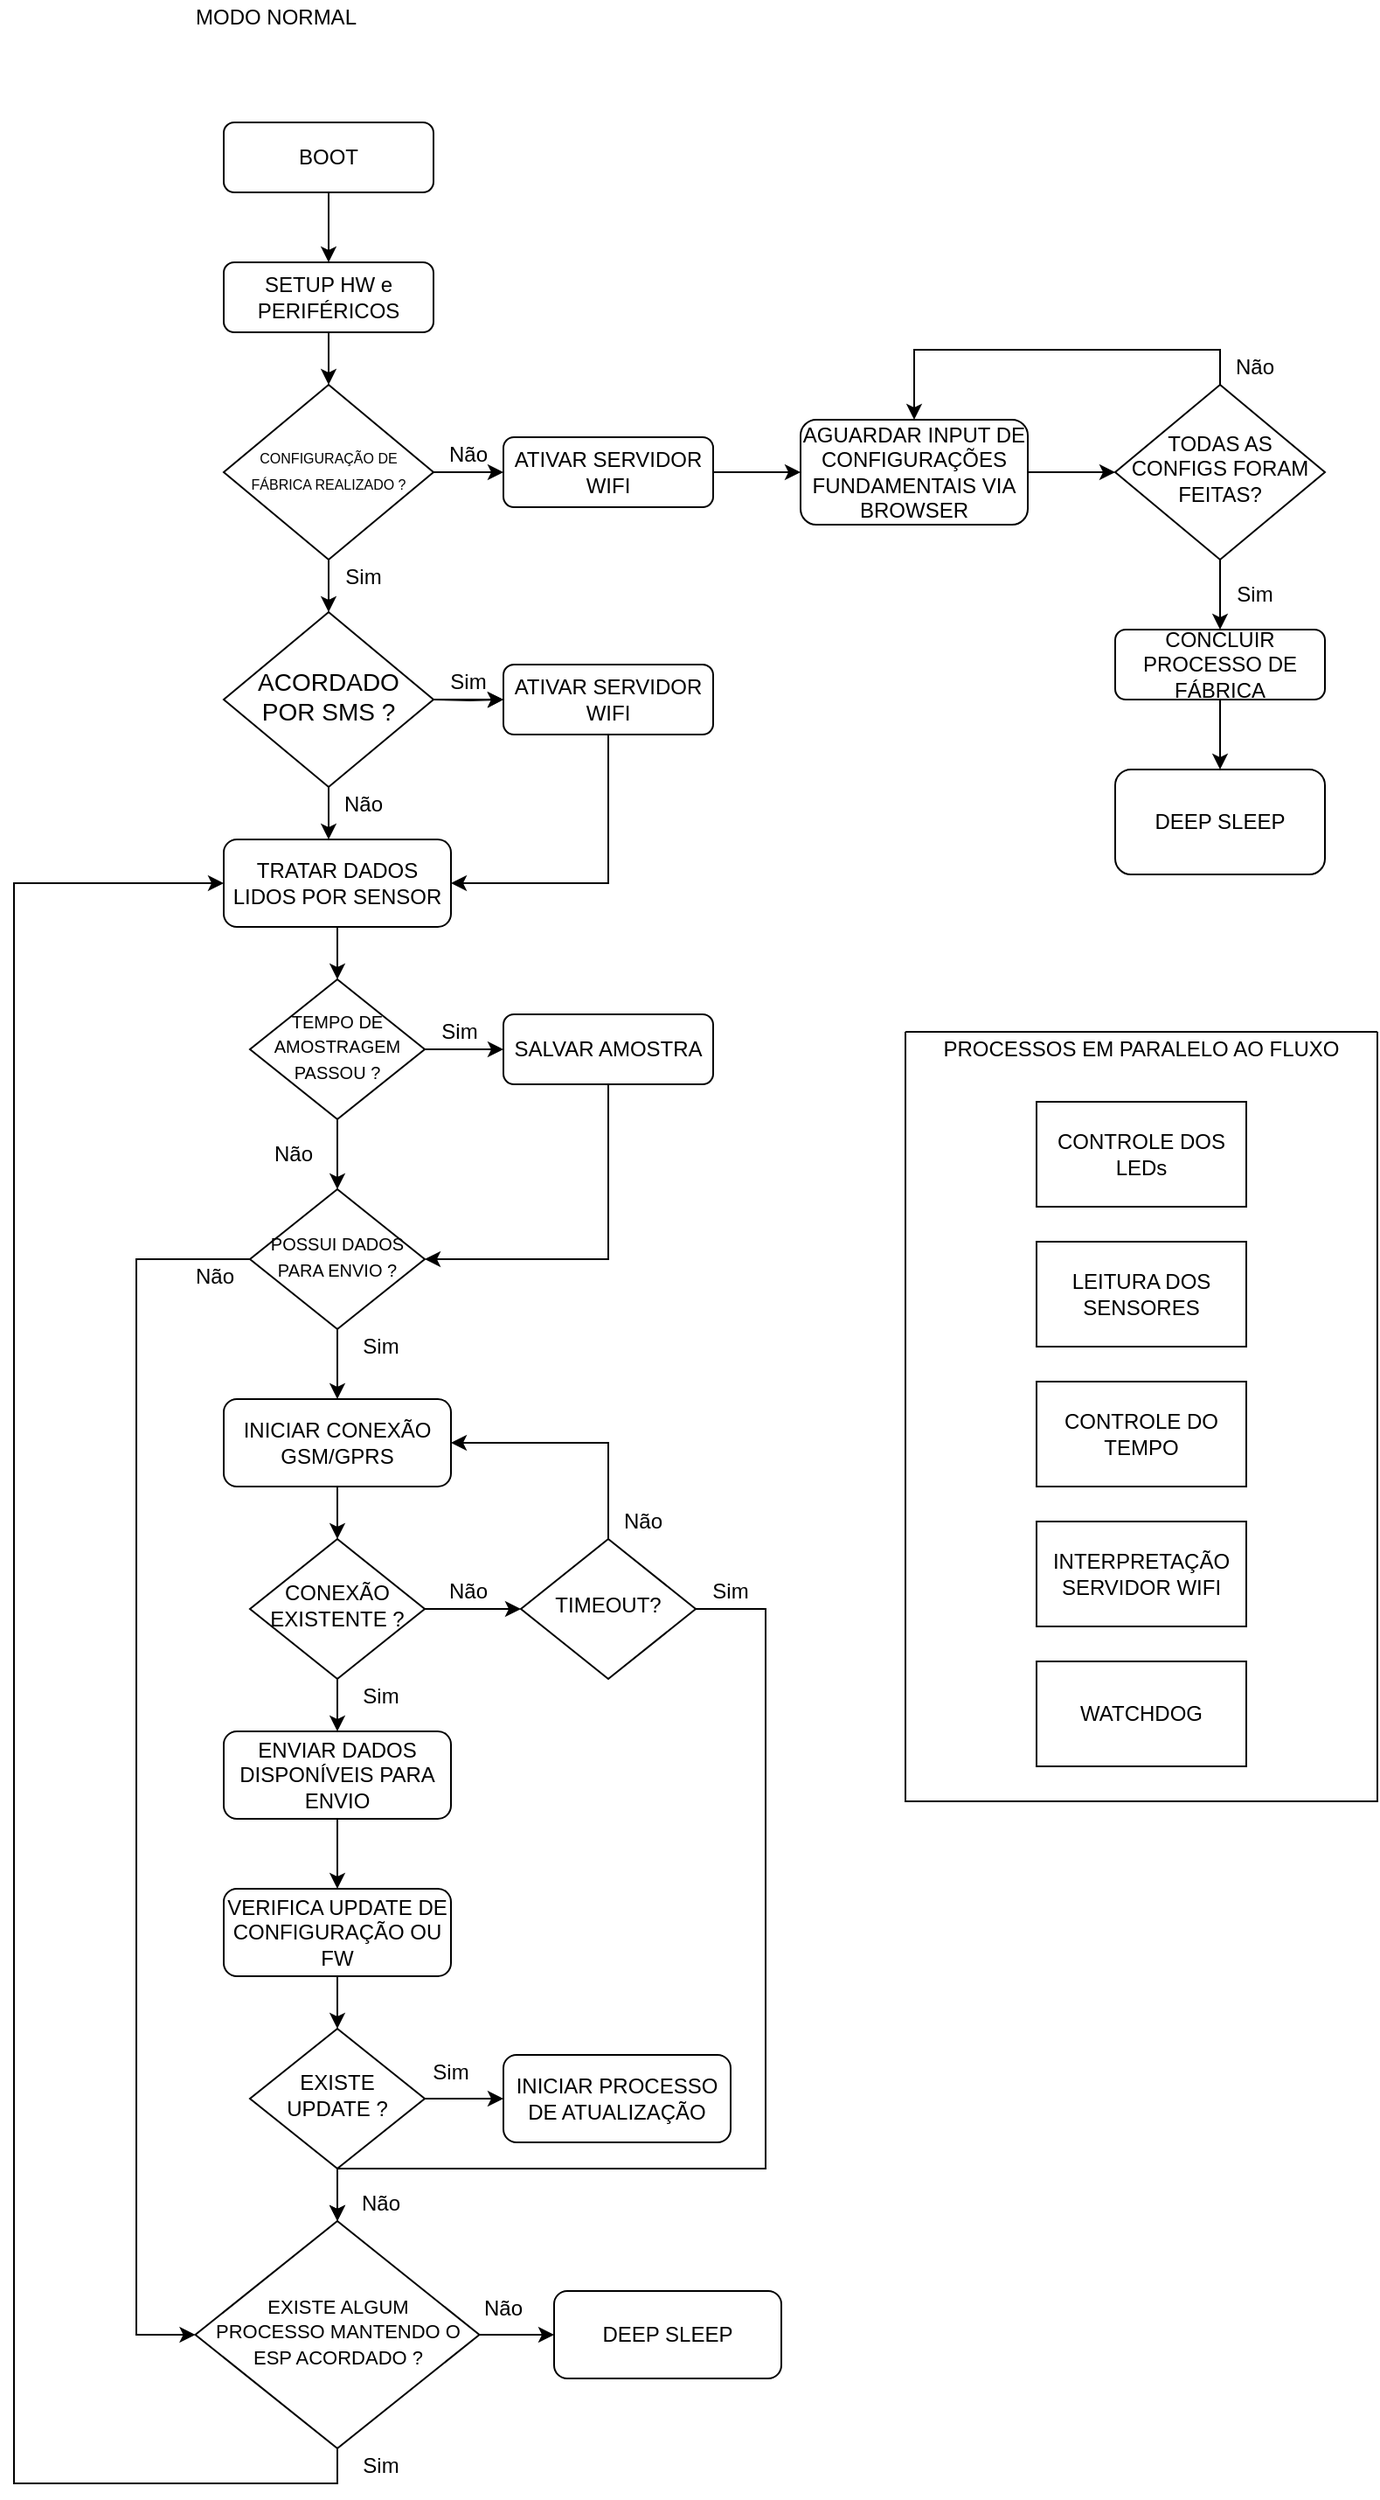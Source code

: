 <mxfile version="14.6.10" type="device"><diagram id="C5RBs43oDa-KdzZeNtuy" name="Page-1"><mxGraphModel dx="946" dy="591" grid="1" gridSize="10" guides="1" tooltips="1" connect="1" arrows="1" fold="1" page="1" pageScale="1" pageWidth="827" pageHeight="1169" background="#ffffff" math="0" shadow="0"><root><mxCell id="WIyWlLk6GJQsqaUBKTNV-0"/><mxCell id="WIyWlLk6GJQsqaUBKTNV-1" parent="WIyWlLk6GJQsqaUBKTNV-0"/><mxCell id="Q8cTc-LHssNx8W4xDPkn-7" value="" style="edgeStyle=orthogonalEdgeStyle;rounded=0;orthogonalLoop=1;jettySize=auto;html=1;" edge="1" parent="WIyWlLk6GJQsqaUBKTNV-1" source="WIyWlLk6GJQsqaUBKTNV-3" target="Q8cTc-LHssNx8W4xDPkn-2"><mxGeometry relative="1" as="geometry"/></mxCell><mxCell id="WIyWlLk6GJQsqaUBKTNV-3" value="BOOT" style="rounded=1;whiteSpace=wrap;html=1;fontSize=12;glass=0;strokeWidth=1;shadow=0;" parent="WIyWlLk6GJQsqaUBKTNV-1" vertex="1"><mxGeometry x="160" y="120" width="120" height="40" as="geometry"/></mxCell><mxCell id="Q8cTc-LHssNx8W4xDPkn-6" value="" style="edgeStyle=orthogonalEdgeStyle;rounded=0;orthogonalLoop=1;jettySize=auto;html=1;" edge="1" parent="WIyWlLk6GJQsqaUBKTNV-1" source="Q8cTc-LHssNx8W4xDPkn-2" target="Q8cTc-LHssNx8W4xDPkn-3"><mxGeometry relative="1" as="geometry"/></mxCell><mxCell id="Q8cTc-LHssNx8W4xDPkn-2" value="SETUP HW e PERIFÉRICOS" style="rounded=1;whiteSpace=wrap;html=1;fontSize=12;glass=0;strokeWidth=1;shadow=0;" vertex="1" parent="WIyWlLk6GJQsqaUBKTNV-1"><mxGeometry x="160" y="200" width="120" height="40" as="geometry"/></mxCell><mxCell id="Q8cTc-LHssNx8W4xDPkn-9" value="" style="edgeStyle=orthogonalEdgeStyle;rounded=0;orthogonalLoop=1;jettySize=auto;html=1;" edge="1" parent="WIyWlLk6GJQsqaUBKTNV-1" source="Q8cTc-LHssNx8W4xDPkn-3" target="Q8cTc-LHssNx8W4xDPkn-8"><mxGeometry relative="1" as="geometry"/></mxCell><mxCell id="Q8cTc-LHssNx8W4xDPkn-13" value="" style="edgeStyle=orthogonalEdgeStyle;rounded=0;orthogonalLoop=1;jettySize=auto;html=1;" edge="1" parent="WIyWlLk6GJQsqaUBKTNV-1" source="Q8cTc-LHssNx8W4xDPkn-3" target="Q8cTc-LHssNx8W4xDPkn-12"><mxGeometry relative="1" as="geometry"/></mxCell><mxCell id="Q8cTc-LHssNx8W4xDPkn-3" value="&lt;font style=&quot;font-size: 8px&quot;&gt;CONFIGURAÇÃO DE FÁBRICA REALIZADO ?&lt;/font&gt;" style="rhombus;whiteSpace=wrap;html=1;shadow=0;fontFamily=Helvetica;fontSize=12;align=center;strokeWidth=1;spacing=6;spacingTop=-4;" vertex="1" parent="WIyWlLk6GJQsqaUBKTNV-1"><mxGeometry x="160" y="270" width="120" height="100" as="geometry"/></mxCell><mxCell id="Q8cTc-LHssNx8W4xDPkn-76" value="" style="edgeStyle=orthogonalEdgeStyle;rounded=0;orthogonalLoop=1;jettySize=auto;html=1;" edge="1" parent="WIyWlLk6GJQsqaUBKTNV-1" source="Q8cTc-LHssNx8W4xDPkn-8" target="Q8cTc-LHssNx8W4xDPkn-75"><mxGeometry relative="1" as="geometry"/></mxCell><mxCell id="Q8cTc-LHssNx8W4xDPkn-8" value="ATIVAR SERVIDOR WIFI" style="rounded=1;whiteSpace=wrap;html=1;fontSize=12;glass=0;strokeWidth=1;shadow=0;" vertex="1" parent="WIyWlLk6GJQsqaUBKTNV-1"><mxGeometry x="320" y="300" width="120" height="40" as="geometry"/></mxCell><mxCell id="Q8cTc-LHssNx8W4xDPkn-10" value="MODO NORMAL" style="text;html=1;strokeColor=none;fillColor=none;align=center;verticalAlign=middle;whiteSpace=wrap;rounded=0;" vertex="1" parent="WIyWlLk6GJQsqaUBKTNV-1"><mxGeometry x="110" y="50" width="160" height="20" as="geometry"/></mxCell><mxCell id="Q8cTc-LHssNx8W4xDPkn-20" value="" style="edgeStyle=orthogonalEdgeStyle;rounded=0;orthogonalLoop=1;jettySize=auto;html=1;" edge="1" parent="WIyWlLk6GJQsqaUBKTNV-1" source="Q8cTc-LHssNx8W4xDPkn-12" target="Q8cTc-LHssNx8W4xDPkn-17"><mxGeometry relative="1" as="geometry"/></mxCell><mxCell id="Q8cTc-LHssNx8W4xDPkn-27" value="" style="edgeStyle=orthogonalEdgeStyle;rounded=0;orthogonalLoop=1;jettySize=auto;html=1;" edge="1" parent="WIyWlLk6GJQsqaUBKTNV-1" source="Q8cTc-LHssNx8W4xDPkn-12"><mxGeometry relative="1" as="geometry"><mxPoint x="220" y="530" as="targetPoint"/></mxGeometry></mxCell><mxCell id="Q8cTc-LHssNx8W4xDPkn-12" value="&lt;font style=&quot;font-size: 14px&quot;&gt;ACORDADO POR SMS ?&lt;/font&gt;" style="rhombus;whiteSpace=wrap;html=1;shadow=0;fontFamily=Helvetica;fontSize=12;align=center;strokeWidth=1;spacing=6;spacingTop=-4;" vertex="1" parent="WIyWlLk6GJQsqaUBKTNV-1"><mxGeometry x="160" y="400" width="120" height="100" as="geometry"/></mxCell><mxCell id="Q8cTc-LHssNx8W4xDPkn-14" value="Não" style="text;html=1;strokeColor=none;fillColor=none;align=center;verticalAlign=middle;whiteSpace=wrap;rounded=0;" vertex="1" parent="WIyWlLk6GJQsqaUBKTNV-1"><mxGeometry x="280" y="300" width="40" height="20" as="geometry"/></mxCell><mxCell id="Q8cTc-LHssNx8W4xDPkn-15" value="Sim" style="text;html=1;strokeColor=none;fillColor=none;align=center;verticalAlign=middle;whiteSpace=wrap;rounded=0;" vertex="1" parent="WIyWlLk6GJQsqaUBKTNV-1"><mxGeometry x="220" y="370" width="40" height="20" as="geometry"/></mxCell><mxCell id="Q8cTc-LHssNx8W4xDPkn-16" value="" style="edgeStyle=orthogonalEdgeStyle;rounded=0;orthogonalLoop=1;jettySize=auto;html=1;" edge="1" parent="WIyWlLk6GJQsqaUBKTNV-1" target="Q8cTc-LHssNx8W4xDPkn-17"><mxGeometry relative="1" as="geometry"><mxPoint x="280" y="450" as="sourcePoint"/></mxGeometry></mxCell><mxCell id="Q8cTc-LHssNx8W4xDPkn-32" style="edgeStyle=orthogonalEdgeStyle;rounded=0;orthogonalLoop=1;jettySize=auto;html=1;exitX=0.5;exitY=1;exitDx=0;exitDy=0;entryX=1;entryY=0.5;entryDx=0;entryDy=0;" edge="1" parent="WIyWlLk6GJQsqaUBKTNV-1" source="Q8cTc-LHssNx8W4xDPkn-17" target="Q8cTc-LHssNx8W4xDPkn-29"><mxGeometry relative="1" as="geometry"/></mxCell><mxCell id="Q8cTc-LHssNx8W4xDPkn-17" value="ATIVAR SERVIDOR WIFI" style="rounded=1;whiteSpace=wrap;html=1;fontSize=12;glass=0;strokeWidth=1;shadow=0;" vertex="1" parent="WIyWlLk6GJQsqaUBKTNV-1"><mxGeometry x="320" y="430" width="120" height="40" as="geometry"/></mxCell><mxCell id="Q8cTc-LHssNx8W4xDPkn-18" value="Sim" style="text;html=1;strokeColor=none;fillColor=none;align=center;verticalAlign=middle;whiteSpace=wrap;rounded=0;" vertex="1" parent="WIyWlLk6GJQsqaUBKTNV-1"><mxGeometry x="280" y="430" width="40" height="20" as="geometry"/></mxCell><mxCell id="Q8cTc-LHssNx8W4xDPkn-28" value="Não" style="text;html=1;strokeColor=none;fillColor=none;align=center;verticalAlign=middle;whiteSpace=wrap;rounded=0;" vertex="1" parent="WIyWlLk6GJQsqaUBKTNV-1"><mxGeometry x="220" y="500" width="40" height="20" as="geometry"/></mxCell><mxCell id="Q8cTc-LHssNx8W4xDPkn-33" value="" style="edgeStyle=orthogonalEdgeStyle;rounded=0;orthogonalLoop=1;jettySize=auto;html=1;" edge="1" parent="WIyWlLk6GJQsqaUBKTNV-1" source="Q8cTc-LHssNx8W4xDPkn-29" target="Q8cTc-LHssNx8W4xDPkn-31"><mxGeometry relative="1" as="geometry"/></mxCell><mxCell id="Q8cTc-LHssNx8W4xDPkn-29" value="TRATAR DADOS LIDOS POR SENSOR" style="rounded=1;whiteSpace=wrap;html=1;fontSize=12;glass=0;strokeWidth=1;shadow=0;" vertex="1" parent="WIyWlLk6GJQsqaUBKTNV-1"><mxGeometry x="160" y="530" width="130" height="50" as="geometry"/></mxCell><mxCell id="Q8cTc-LHssNx8W4xDPkn-39" value="" style="edgeStyle=orthogonalEdgeStyle;rounded=0;orthogonalLoop=1;jettySize=auto;html=1;" edge="1" parent="WIyWlLk6GJQsqaUBKTNV-1" source="Q8cTc-LHssNx8W4xDPkn-31" target="Q8cTc-LHssNx8W4xDPkn-38"><mxGeometry relative="1" as="geometry"/></mxCell><mxCell id="Q8cTc-LHssNx8W4xDPkn-41" value="" style="edgeStyle=orthogonalEdgeStyle;rounded=0;orthogonalLoop=1;jettySize=auto;html=1;" edge="1" parent="WIyWlLk6GJQsqaUBKTNV-1" source="Q8cTc-LHssNx8W4xDPkn-31" target="Q8cTc-LHssNx8W4xDPkn-40"><mxGeometry relative="1" as="geometry"/></mxCell><mxCell id="Q8cTc-LHssNx8W4xDPkn-31" value="&lt;font style=&quot;font-size: 10px&quot;&gt;TEMPO DE AMOSTRAGEM PASSOU ?&lt;/font&gt;" style="rhombus;whiteSpace=wrap;html=1;shadow=0;fontFamily=Helvetica;fontSize=12;align=center;strokeWidth=1;spacing=6;spacingTop=-4;" vertex="1" parent="WIyWlLk6GJQsqaUBKTNV-1"><mxGeometry x="175" y="610" width="100" height="80" as="geometry"/></mxCell><mxCell id="Q8cTc-LHssNx8W4xDPkn-34" value="" style="edgeStyle=orthogonalEdgeStyle;rounded=0;orthogonalLoop=1;jettySize=auto;html=1;" edge="1" parent="WIyWlLk6GJQsqaUBKTNV-1" source="Q8cTc-LHssNx8W4xDPkn-35" target="Q8cTc-LHssNx8W4xDPkn-36"><mxGeometry relative="1" as="geometry"/></mxCell><mxCell id="Q8cTc-LHssNx8W4xDPkn-35" value="INICIAR CONEXÃO GSM/GPRS" style="rounded=1;whiteSpace=wrap;html=1;fontSize=12;glass=0;strokeWidth=1;shadow=0;" vertex="1" parent="WIyWlLk6GJQsqaUBKTNV-1"><mxGeometry x="160" y="850" width="130" height="50" as="geometry"/></mxCell><mxCell id="Q8cTc-LHssNx8W4xDPkn-48" value="" style="edgeStyle=orthogonalEdgeStyle;rounded=0;orthogonalLoop=1;jettySize=auto;html=1;entryX=0;entryY=0.5;entryDx=0;entryDy=0;" edge="1" parent="WIyWlLk6GJQsqaUBKTNV-1" source="Q8cTc-LHssNx8W4xDPkn-36" target="Q8cTc-LHssNx8W4xDPkn-50"><mxGeometry relative="1" as="geometry"><mxPoint x="330" y="970" as="targetPoint"/></mxGeometry></mxCell><mxCell id="Q8cTc-LHssNx8W4xDPkn-54" value="" style="edgeStyle=orthogonalEdgeStyle;rounded=0;orthogonalLoop=1;jettySize=auto;html=1;" edge="1" parent="WIyWlLk6GJQsqaUBKTNV-1" source="Q8cTc-LHssNx8W4xDPkn-36" target="Q8cTc-LHssNx8W4xDPkn-53"><mxGeometry relative="1" as="geometry"/></mxCell><mxCell id="Q8cTc-LHssNx8W4xDPkn-36" value="CONEXÃO EXISTENTE ?" style="rhombus;whiteSpace=wrap;html=1;shadow=0;fontFamily=Helvetica;fontSize=12;align=center;strokeWidth=1;spacing=6;spacingTop=-4;" vertex="1" parent="WIyWlLk6GJQsqaUBKTNV-1"><mxGeometry x="175" y="930" width="100" height="80" as="geometry"/></mxCell><mxCell id="Q8cTc-LHssNx8W4xDPkn-37" value="Sim" style="text;html=1;strokeColor=none;fillColor=none;align=center;verticalAlign=middle;whiteSpace=wrap;rounded=0;" vertex="1" parent="WIyWlLk6GJQsqaUBKTNV-1"><mxGeometry x="275" y="630" width="40" height="20" as="geometry"/></mxCell><mxCell id="Q8cTc-LHssNx8W4xDPkn-43" style="edgeStyle=orthogonalEdgeStyle;rounded=0;orthogonalLoop=1;jettySize=auto;html=1;exitX=0.5;exitY=1;exitDx=0;exitDy=0;entryX=1;entryY=0.5;entryDx=0;entryDy=0;" edge="1" parent="WIyWlLk6GJQsqaUBKTNV-1" source="Q8cTc-LHssNx8W4xDPkn-38" target="Q8cTc-LHssNx8W4xDPkn-40"><mxGeometry relative="1" as="geometry"/></mxCell><mxCell id="Q8cTc-LHssNx8W4xDPkn-38" value="SALVAR AMOSTRA" style="rounded=1;whiteSpace=wrap;html=1;fontSize=12;glass=0;strokeWidth=1;shadow=0;" vertex="1" parent="WIyWlLk6GJQsqaUBKTNV-1"><mxGeometry x="320" y="630" width="120" height="40" as="geometry"/></mxCell><mxCell id="Q8cTc-LHssNx8W4xDPkn-45" value="" style="edgeStyle=orthogonalEdgeStyle;rounded=0;orthogonalLoop=1;jettySize=auto;html=1;entryX=0.5;entryY=0;entryDx=0;entryDy=0;" edge="1" parent="WIyWlLk6GJQsqaUBKTNV-1" source="Q8cTc-LHssNx8W4xDPkn-40" target="Q8cTc-LHssNx8W4xDPkn-35"><mxGeometry relative="1" as="geometry"><mxPoint x="225" y="840" as="targetPoint"/></mxGeometry></mxCell><mxCell id="Q8cTc-LHssNx8W4xDPkn-71" style="edgeStyle=orthogonalEdgeStyle;rounded=0;orthogonalLoop=1;jettySize=auto;html=1;exitX=0;exitY=0.5;exitDx=0;exitDy=0;entryX=0;entryY=0.5;entryDx=0;entryDy=0;" edge="1" parent="WIyWlLk6GJQsqaUBKTNV-1" source="Q8cTc-LHssNx8W4xDPkn-40" target="Q8cTc-LHssNx8W4xDPkn-63"><mxGeometry relative="1" as="geometry"><Array as="points"><mxPoint x="110" y="770"/><mxPoint x="110" y="1385"/></Array></mxGeometry></mxCell><mxCell id="Q8cTc-LHssNx8W4xDPkn-40" value="&lt;font style=&quot;font-size: 10px&quot;&gt;POSSUI DADOS PARA ENVIO ?&lt;/font&gt;" style="rhombus;whiteSpace=wrap;html=1;shadow=0;fontFamily=Helvetica;fontSize=12;align=center;strokeWidth=1;spacing=6;spacingTop=-4;" vertex="1" parent="WIyWlLk6GJQsqaUBKTNV-1"><mxGeometry x="175" y="730" width="100" height="80" as="geometry"/></mxCell><mxCell id="Q8cTc-LHssNx8W4xDPkn-42" value="Não" style="text;html=1;strokeColor=none;fillColor=none;align=center;verticalAlign=middle;whiteSpace=wrap;rounded=0;" vertex="1" parent="WIyWlLk6GJQsqaUBKTNV-1"><mxGeometry x="180" y="700" width="40" height="20" as="geometry"/></mxCell><mxCell id="Q8cTc-LHssNx8W4xDPkn-46" value="Sim" style="text;html=1;strokeColor=none;fillColor=none;align=center;verticalAlign=middle;whiteSpace=wrap;rounded=0;" vertex="1" parent="WIyWlLk6GJQsqaUBKTNV-1"><mxGeometry x="230" y="810" width="40" height="20" as="geometry"/></mxCell><mxCell id="Q8cTc-LHssNx8W4xDPkn-49" value="Não" style="text;html=1;strokeColor=none;fillColor=none;align=center;verticalAlign=middle;whiteSpace=wrap;rounded=0;" vertex="1" parent="WIyWlLk6GJQsqaUBKTNV-1"><mxGeometry x="280" y="950" width="40" height="20" as="geometry"/></mxCell><mxCell id="Q8cTc-LHssNx8W4xDPkn-51" style="edgeStyle=orthogonalEdgeStyle;rounded=0;orthogonalLoop=1;jettySize=auto;html=1;exitX=0.5;exitY=0;exitDx=0;exitDy=0;entryX=1;entryY=0.5;entryDx=0;entryDy=0;" edge="1" parent="WIyWlLk6GJQsqaUBKTNV-1" source="Q8cTc-LHssNx8W4xDPkn-50" target="Q8cTc-LHssNx8W4xDPkn-35"><mxGeometry relative="1" as="geometry"/></mxCell><mxCell id="Q8cTc-LHssNx8W4xDPkn-73" style="edgeStyle=orthogonalEdgeStyle;rounded=0;orthogonalLoop=1;jettySize=auto;html=1;exitX=1;exitY=0.5;exitDx=0;exitDy=0;" edge="1" parent="WIyWlLk6GJQsqaUBKTNV-1" source="Q8cTc-LHssNx8W4xDPkn-50" target="Q8cTc-LHssNx8W4xDPkn-63"><mxGeometry relative="1" as="geometry"><Array as="points"><mxPoint x="470" y="970"/><mxPoint x="470" y="1290"/><mxPoint x="225" y="1290"/></Array></mxGeometry></mxCell><mxCell id="Q8cTc-LHssNx8W4xDPkn-50" value="TIMEOUT?" style="rhombus;whiteSpace=wrap;html=1;shadow=0;fontFamily=Helvetica;fontSize=12;align=center;strokeWidth=1;spacing=6;spacingTop=-4;" vertex="1" parent="WIyWlLk6GJQsqaUBKTNV-1"><mxGeometry x="330" y="930" width="100" height="80" as="geometry"/></mxCell><mxCell id="Q8cTc-LHssNx8W4xDPkn-52" value="Não" style="text;html=1;strokeColor=none;fillColor=none;align=center;verticalAlign=middle;whiteSpace=wrap;rounded=0;" vertex="1" parent="WIyWlLk6GJQsqaUBKTNV-1"><mxGeometry x="380" y="910" width="40" height="20" as="geometry"/></mxCell><mxCell id="Q8cTc-LHssNx8W4xDPkn-57" value="" style="edgeStyle=orthogonalEdgeStyle;rounded=0;orthogonalLoop=1;jettySize=auto;html=1;" edge="1" parent="WIyWlLk6GJQsqaUBKTNV-1" source="Q8cTc-LHssNx8W4xDPkn-53" target="Q8cTc-LHssNx8W4xDPkn-56"><mxGeometry relative="1" as="geometry"/></mxCell><mxCell id="Q8cTc-LHssNx8W4xDPkn-53" value="ENVIAR DADOS DISPONÍVEIS PARA ENVIO" style="rounded=1;whiteSpace=wrap;html=1;fontSize=12;glass=0;strokeWidth=1;shadow=0;" vertex="1" parent="WIyWlLk6GJQsqaUBKTNV-1"><mxGeometry x="160" y="1040" width="130" height="50" as="geometry"/></mxCell><mxCell id="Q8cTc-LHssNx8W4xDPkn-55" value="Sim" style="text;html=1;strokeColor=none;fillColor=none;align=center;verticalAlign=middle;whiteSpace=wrap;rounded=0;" vertex="1" parent="WIyWlLk6GJQsqaUBKTNV-1"><mxGeometry x="230" y="1010" width="40" height="20" as="geometry"/></mxCell><mxCell id="Q8cTc-LHssNx8W4xDPkn-59" value="" style="edgeStyle=orthogonalEdgeStyle;rounded=0;orthogonalLoop=1;jettySize=auto;html=1;" edge="1" parent="WIyWlLk6GJQsqaUBKTNV-1" source="Q8cTc-LHssNx8W4xDPkn-56" target="Q8cTc-LHssNx8W4xDPkn-58"><mxGeometry relative="1" as="geometry"/></mxCell><mxCell id="Q8cTc-LHssNx8W4xDPkn-56" value="VERIFICA UPDATE DE CONFIGURAÇÃO OU FW" style="rounded=1;whiteSpace=wrap;html=1;fontSize=12;glass=0;strokeWidth=1;shadow=0;" vertex="1" parent="WIyWlLk6GJQsqaUBKTNV-1"><mxGeometry x="160" y="1130" width="130" height="50" as="geometry"/></mxCell><mxCell id="Q8cTc-LHssNx8W4xDPkn-61" value="" style="edgeStyle=orthogonalEdgeStyle;rounded=0;orthogonalLoop=1;jettySize=auto;html=1;" edge="1" parent="WIyWlLk6GJQsqaUBKTNV-1" source="Q8cTc-LHssNx8W4xDPkn-58" target="Q8cTc-LHssNx8W4xDPkn-60"><mxGeometry relative="1" as="geometry"/></mxCell><mxCell id="Q8cTc-LHssNx8W4xDPkn-64" value="" style="edgeStyle=orthogonalEdgeStyle;rounded=0;orthogonalLoop=1;jettySize=auto;html=1;" edge="1" parent="WIyWlLk6GJQsqaUBKTNV-1" source="Q8cTc-LHssNx8W4xDPkn-58" target="Q8cTc-LHssNx8W4xDPkn-63"><mxGeometry relative="1" as="geometry"/></mxCell><mxCell id="Q8cTc-LHssNx8W4xDPkn-58" value="EXISTE UPDATE ?" style="rhombus;whiteSpace=wrap;html=1;shadow=0;fontFamily=Helvetica;fontSize=12;align=center;strokeWidth=1;spacing=6;spacingTop=-4;" vertex="1" parent="WIyWlLk6GJQsqaUBKTNV-1"><mxGeometry x="175" y="1210" width="100" height="80" as="geometry"/></mxCell><mxCell id="Q8cTc-LHssNx8W4xDPkn-60" value="INICIAR PROCESSO DE ATUALIZAÇÃO" style="rounded=1;whiteSpace=wrap;html=1;fontSize=12;glass=0;strokeWidth=1;shadow=0;" vertex="1" parent="WIyWlLk6GJQsqaUBKTNV-1"><mxGeometry x="320" y="1225" width="130" height="50" as="geometry"/></mxCell><mxCell id="Q8cTc-LHssNx8W4xDPkn-62" value="Sim" style="text;html=1;strokeColor=none;fillColor=none;align=center;verticalAlign=middle;whiteSpace=wrap;rounded=0;" vertex="1" parent="WIyWlLk6GJQsqaUBKTNV-1"><mxGeometry x="270" y="1225" width="40" height="20" as="geometry"/></mxCell><mxCell id="Q8cTc-LHssNx8W4xDPkn-67" value="" style="edgeStyle=orthogonalEdgeStyle;rounded=0;orthogonalLoop=1;jettySize=auto;html=1;" edge="1" parent="WIyWlLk6GJQsqaUBKTNV-1" source="Q8cTc-LHssNx8W4xDPkn-63" target="Q8cTc-LHssNx8W4xDPkn-66"><mxGeometry relative="1" as="geometry"/></mxCell><mxCell id="Q8cTc-LHssNx8W4xDPkn-69" style="edgeStyle=orthogonalEdgeStyle;rounded=0;orthogonalLoop=1;jettySize=auto;html=1;exitX=0.5;exitY=1;exitDx=0;exitDy=0;entryX=0;entryY=0.5;entryDx=0;entryDy=0;" edge="1" parent="WIyWlLk6GJQsqaUBKTNV-1" source="Q8cTc-LHssNx8W4xDPkn-63" target="Q8cTc-LHssNx8W4xDPkn-29"><mxGeometry relative="1" as="geometry"><Array as="points"><mxPoint x="225" y="1470"/><mxPoint x="40" y="1470"/><mxPoint x="40" y="555"/></Array></mxGeometry></mxCell><mxCell id="Q8cTc-LHssNx8W4xDPkn-63" value="&lt;font style=&quot;font-size: 11px&quot;&gt;EXISTE ALGUM &lt;br&gt;PROCESSO MANTENDO O ESP ACORDADO ?&lt;/font&gt;" style="rhombus;whiteSpace=wrap;html=1;shadow=0;fontFamily=Helvetica;fontSize=12;align=center;strokeWidth=1;spacing=6;spacingTop=-4;" vertex="1" parent="WIyWlLk6GJQsqaUBKTNV-1"><mxGeometry x="143.75" y="1320" width="162.5" height="130" as="geometry"/></mxCell><mxCell id="Q8cTc-LHssNx8W4xDPkn-65" value="Não" style="text;html=1;strokeColor=none;fillColor=none;align=center;verticalAlign=middle;whiteSpace=wrap;rounded=0;" vertex="1" parent="WIyWlLk6GJQsqaUBKTNV-1"><mxGeometry x="230" y="1300" width="40" height="20" as="geometry"/></mxCell><mxCell id="Q8cTc-LHssNx8W4xDPkn-66" value="DEEP SLEEP" style="rounded=1;whiteSpace=wrap;html=1;fontSize=12;glass=0;strokeWidth=1;shadow=0;" vertex="1" parent="WIyWlLk6GJQsqaUBKTNV-1"><mxGeometry x="349" y="1360" width="130" height="50" as="geometry"/></mxCell><mxCell id="Q8cTc-LHssNx8W4xDPkn-68" value="Não" style="text;html=1;strokeColor=none;fillColor=none;align=center;verticalAlign=middle;whiteSpace=wrap;rounded=0;" vertex="1" parent="WIyWlLk6GJQsqaUBKTNV-1"><mxGeometry x="300" y="1360" width="40" height="20" as="geometry"/></mxCell><mxCell id="Q8cTc-LHssNx8W4xDPkn-70" value="Sim" style="text;html=1;strokeColor=none;fillColor=none;align=center;verticalAlign=middle;whiteSpace=wrap;rounded=0;" vertex="1" parent="WIyWlLk6GJQsqaUBKTNV-1"><mxGeometry x="230" y="1450" width="40" height="20" as="geometry"/></mxCell><mxCell id="Q8cTc-LHssNx8W4xDPkn-72" value="Não" style="text;html=1;strokeColor=none;fillColor=none;align=center;verticalAlign=middle;whiteSpace=wrap;rounded=0;" vertex="1" parent="WIyWlLk6GJQsqaUBKTNV-1"><mxGeometry x="135" y="770" width="40" height="20" as="geometry"/></mxCell><mxCell id="Q8cTc-LHssNx8W4xDPkn-74" value="Sim" style="text;html=1;strokeColor=none;fillColor=none;align=center;verticalAlign=middle;whiteSpace=wrap;rounded=0;" vertex="1" parent="WIyWlLk6GJQsqaUBKTNV-1"><mxGeometry x="430" y="950" width="40" height="20" as="geometry"/></mxCell><mxCell id="Q8cTc-LHssNx8W4xDPkn-78" value="" style="edgeStyle=orthogonalEdgeStyle;rounded=0;orthogonalLoop=1;jettySize=auto;html=1;" edge="1" parent="WIyWlLk6GJQsqaUBKTNV-1" source="Q8cTc-LHssNx8W4xDPkn-75" target="Q8cTc-LHssNx8W4xDPkn-77"><mxGeometry relative="1" as="geometry"/></mxCell><mxCell id="Q8cTc-LHssNx8W4xDPkn-75" value="AGUARDAR INPUT DE CONFIGURAÇÕES FUNDAMENTAIS VIA BROWSER" style="rounded=1;whiteSpace=wrap;html=1;fontSize=12;glass=0;strokeWidth=1;shadow=0;" vertex="1" parent="WIyWlLk6GJQsqaUBKTNV-1"><mxGeometry x="490" y="290" width="130" height="60" as="geometry"/></mxCell><mxCell id="Q8cTc-LHssNx8W4xDPkn-79" style="edgeStyle=orthogonalEdgeStyle;rounded=0;orthogonalLoop=1;jettySize=auto;html=1;exitX=0.5;exitY=0;exitDx=0;exitDy=0;entryX=0.5;entryY=0;entryDx=0;entryDy=0;" edge="1" parent="WIyWlLk6GJQsqaUBKTNV-1" source="Q8cTc-LHssNx8W4xDPkn-77" target="Q8cTc-LHssNx8W4xDPkn-75"><mxGeometry relative="1" as="geometry"/></mxCell><mxCell id="Q8cTc-LHssNx8W4xDPkn-82" value="" style="edgeStyle=orthogonalEdgeStyle;rounded=0;orthogonalLoop=1;jettySize=auto;html=1;" edge="1" parent="WIyWlLk6GJQsqaUBKTNV-1" source="Q8cTc-LHssNx8W4xDPkn-77" target="Q8cTc-LHssNx8W4xDPkn-81"><mxGeometry relative="1" as="geometry"/></mxCell><mxCell id="Q8cTc-LHssNx8W4xDPkn-77" value="&lt;font style=&quot;font-size: 12px&quot;&gt;TODAS AS CONFIGS FORAM FEITAS?&lt;/font&gt;" style="rhombus;whiteSpace=wrap;html=1;shadow=0;fontFamily=Helvetica;fontSize=12;align=center;strokeWidth=1;spacing=6;spacingTop=-4;" vertex="1" parent="WIyWlLk6GJQsqaUBKTNV-1"><mxGeometry x="670" y="270" width="120" height="100" as="geometry"/></mxCell><mxCell id="Q8cTc-LHssNx8W4xDPkn-80" value="Não" style="text;html=1;strokeColor=none;fillColor=none;align=center;verticalAlign=middle;whiteSpace=wrap;rounded=0;" vertex="1" parent="WIyWlLk6GJQsqaUBKTNV-1"><mxGeometry x="730" y="250" width="40" height="20" as="geometry"/></mxCell><mxCell id="Q8cTc-LHssNx8W4xDPkn-85" value="" style="edgeStyle=orthogonalEdgeStyle;rounded=0;orthogonalLoop=1;jettySize=auto;html=1;" edge="1" parent="WIyWlLk6GJQsqaUBKTNV-1" source="Q8cTc-LHssNx8W4xDPkn-81" target="Q8cTc-LHssNx8W4xDPkn-84"><mxGeometry relative="1" as="geometry"/></mxCell><mxCell id="Q8cTc-LHssNx8W4xDPkn-81" value="CONCLUIR PROCESSO DE FÁBRICA" style="rounded=1;whiteSpace=wrap;html=1;fontSize=12;glass=0;strokeWidth=1;shadow=0;" vertex="1" parent="WIyWlLk6GJQsqaUBKTNV-1"><mxGeometry x="670" y="410" width="120" height="40" as="geometry"/></mxCell><mxCell id="Q8cTc-LHssNx8W4xDPkn-83" value="Sim" style="text;html=1;strokeColor=none;fillColor=none;align=center;verticalAlign=middle;whiteSpace=wrap;rounded=0;" vertex="1" parent="WIyWlLk6GJQsqaUBKTNV-1"><mxGeometry x="730" y="380" width="40" height="20" as="geometry"/></mxCell><mxCell id="Q8cTc-LHssNx8W4xDPkn-84" value="DEEP SLEEP" style="whiteSpace=wrap;html=1;rounded=1;shadow=0;strokeWidth=1;glass=0;" vertex="1" parent="WIyWlLk6GJQsqaUBKTNV-1"><mxGeometry x="670" y="490" width="120" height="60" as="geometry"/></mxCell><mxCell id="Q8cTc-LHssNx8W4xDPkn-86" value="" style="swimlane;startSize=0;" vertex="1" parent="WIyWlLk6GJQsqaUBKTNV-1"><mxGeometry x="550" y="640" width="270" height="440" as="geometry"><mxRectangle x="540" y="650" width="50" height="40" as="alternateBounds"/></mxGeometry></mxCell><mxCell id="Q8cTc-LHssNx8W4xDPkn-87" value="CONTROLE DOS LEDs" style="rounded=0;whiteSpace=wrap;html=1;" vertex="1" parent="Q8cTc-LHssNx8W4xDPkn-86"><mxGeometry x="75" y="40" width="120" height="60" as="geometry"/></mxCell><mxCell id="Q8cTc-LHssNx8W4xDPkn-88" value="PROCESSOS EM PARALELO AO FLUXO" style="text;html=1;strokeColor=none;fillColor=none;align=center;verticalAlign=middle;whiteSpace=wrap;rounded=0;" vertex="1" parent="Q8cTc-LHssNx8W4xDPkn-86"><mxGeometry x="10" width="250" height="20" as="geometry"/></mxCell><mxCell id="Q8cTc-LHssNx8W4xDPkn-89" value="LEITURA DOS SENSORES" style="rounded=0;whiteSpace=wrap;html=1;" vertex="1" parent="Q8cTc-LHssNx8W4xDPkn-86"><mxGeometry x="75" y="120" width="120" height="60" as="geometry"/></mxCell><mxCell id="Q8cTc-LHssNx8W4xDPkn-91" value="CONTROLE DO TEMPO" style="rounded=0;whiteSpace=wrap;html=1;" vertex="1" parent="Q8cTc-LHssNx8W4xDPkn-86"><mxGeometry x="75" y="200" width="120" height="60" as="geometry"/></mxCell><mxCell id="Q8cTc-LHssNx8W4xDPkn-92" value="INTERPRETAÇÃO SERVIDOR WIFI" style="rounded=0;whiteSpace=wrap;html=1;" vertex="1" parent="Q8cTc-LHssNx8W4xDPkn-86"><mxGeometry x="75" y="280" width="120" height="60" as="geometry"/></mxCell><mxCell id="Q8cTc-LHssNx8W4xDPkn-93" value="WATCHDOG" style="rounded=0;whiteSpace=wrap;html=1;" vertex="1" parent="Q8cTc-LHssNx8W4xDPkn-86"><mxGeometry x="75" y="360" width="120" height="60" as="geometry"/></mxCell></root></mxGraphModel></diagram></mxfile>